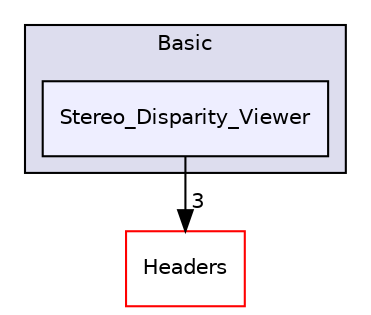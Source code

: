 digraph "Stereo_Disparity_Viewer" {
  compound=true
  node [ fontsize="10", fontname="Helvetica"];
  edge [ labelfontsize="10", labelfontname="Helvetica"];
  subgraph clusterdir_fff1b91a0428f70ca6ccff656ee7b826 {
    graph [ bgcolor="#ddddee", pencolor="black", label="Basic" fontname="Helvetica", fontsize="10", URL="dir_fff1b91a0428f70ca6ccff656ee7b826.html"]
  dir_885852cf8572e94b4423b1be8bb0ab12 [shape=box, label="Stereo_Disparity_Viewer", style="filled", fillcolor="#eeeeff", pencolor="black", URL="dir_885852cf8572e94b4423b1be8bb0ab12.html"];
  }
  dir_3ed09e8ce6640af79318ee4a8db1ede0 [shape=box label="Headers" fillcolor="white" style="filled" color="red" URL="dir_3ed09e8ce6640af79318ee4a8db1ede0.html"];
  dir_885852cf8572e94b4423b1be8bb0ab12->dir_3ed09e8ce6640af79318ee4a8db1ede0 [headlabel="3", labeldistance=1.5 headhref="dir_000053_000008.html"];
}
